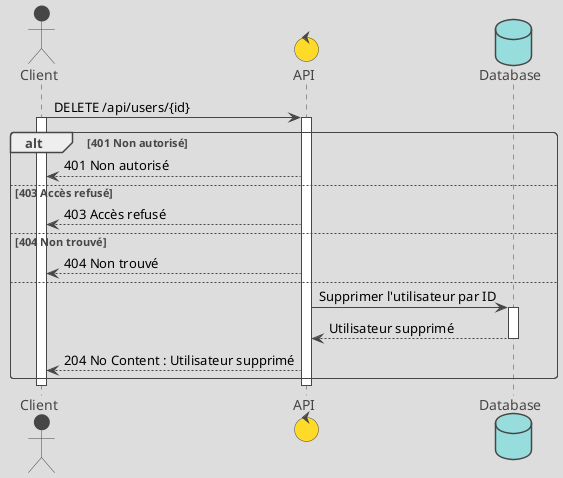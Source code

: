 @startuml
!theme toy

actor Client
control API
database Database

Client -> API : DELETE /api/users/{id}
Activate Client
Activate API

alt 401 Non autorisé
    API --> Client : 401 Non autorisé
else 403 Accès refusé
    API --> Client : 403 Accès refusé
else 404 Non trouvé
    API --> Client : 404 Non trouvé
else
    API -> Database : Supprimer l'utilisateur par ID
    Activate Database
    Database --> API : Utilisateur supprimé
    Deactivate Database
    API --> Client : 204 No Content : Utilisateur supprimé
end

Deactivate Client
Deactivate API

@enduml
